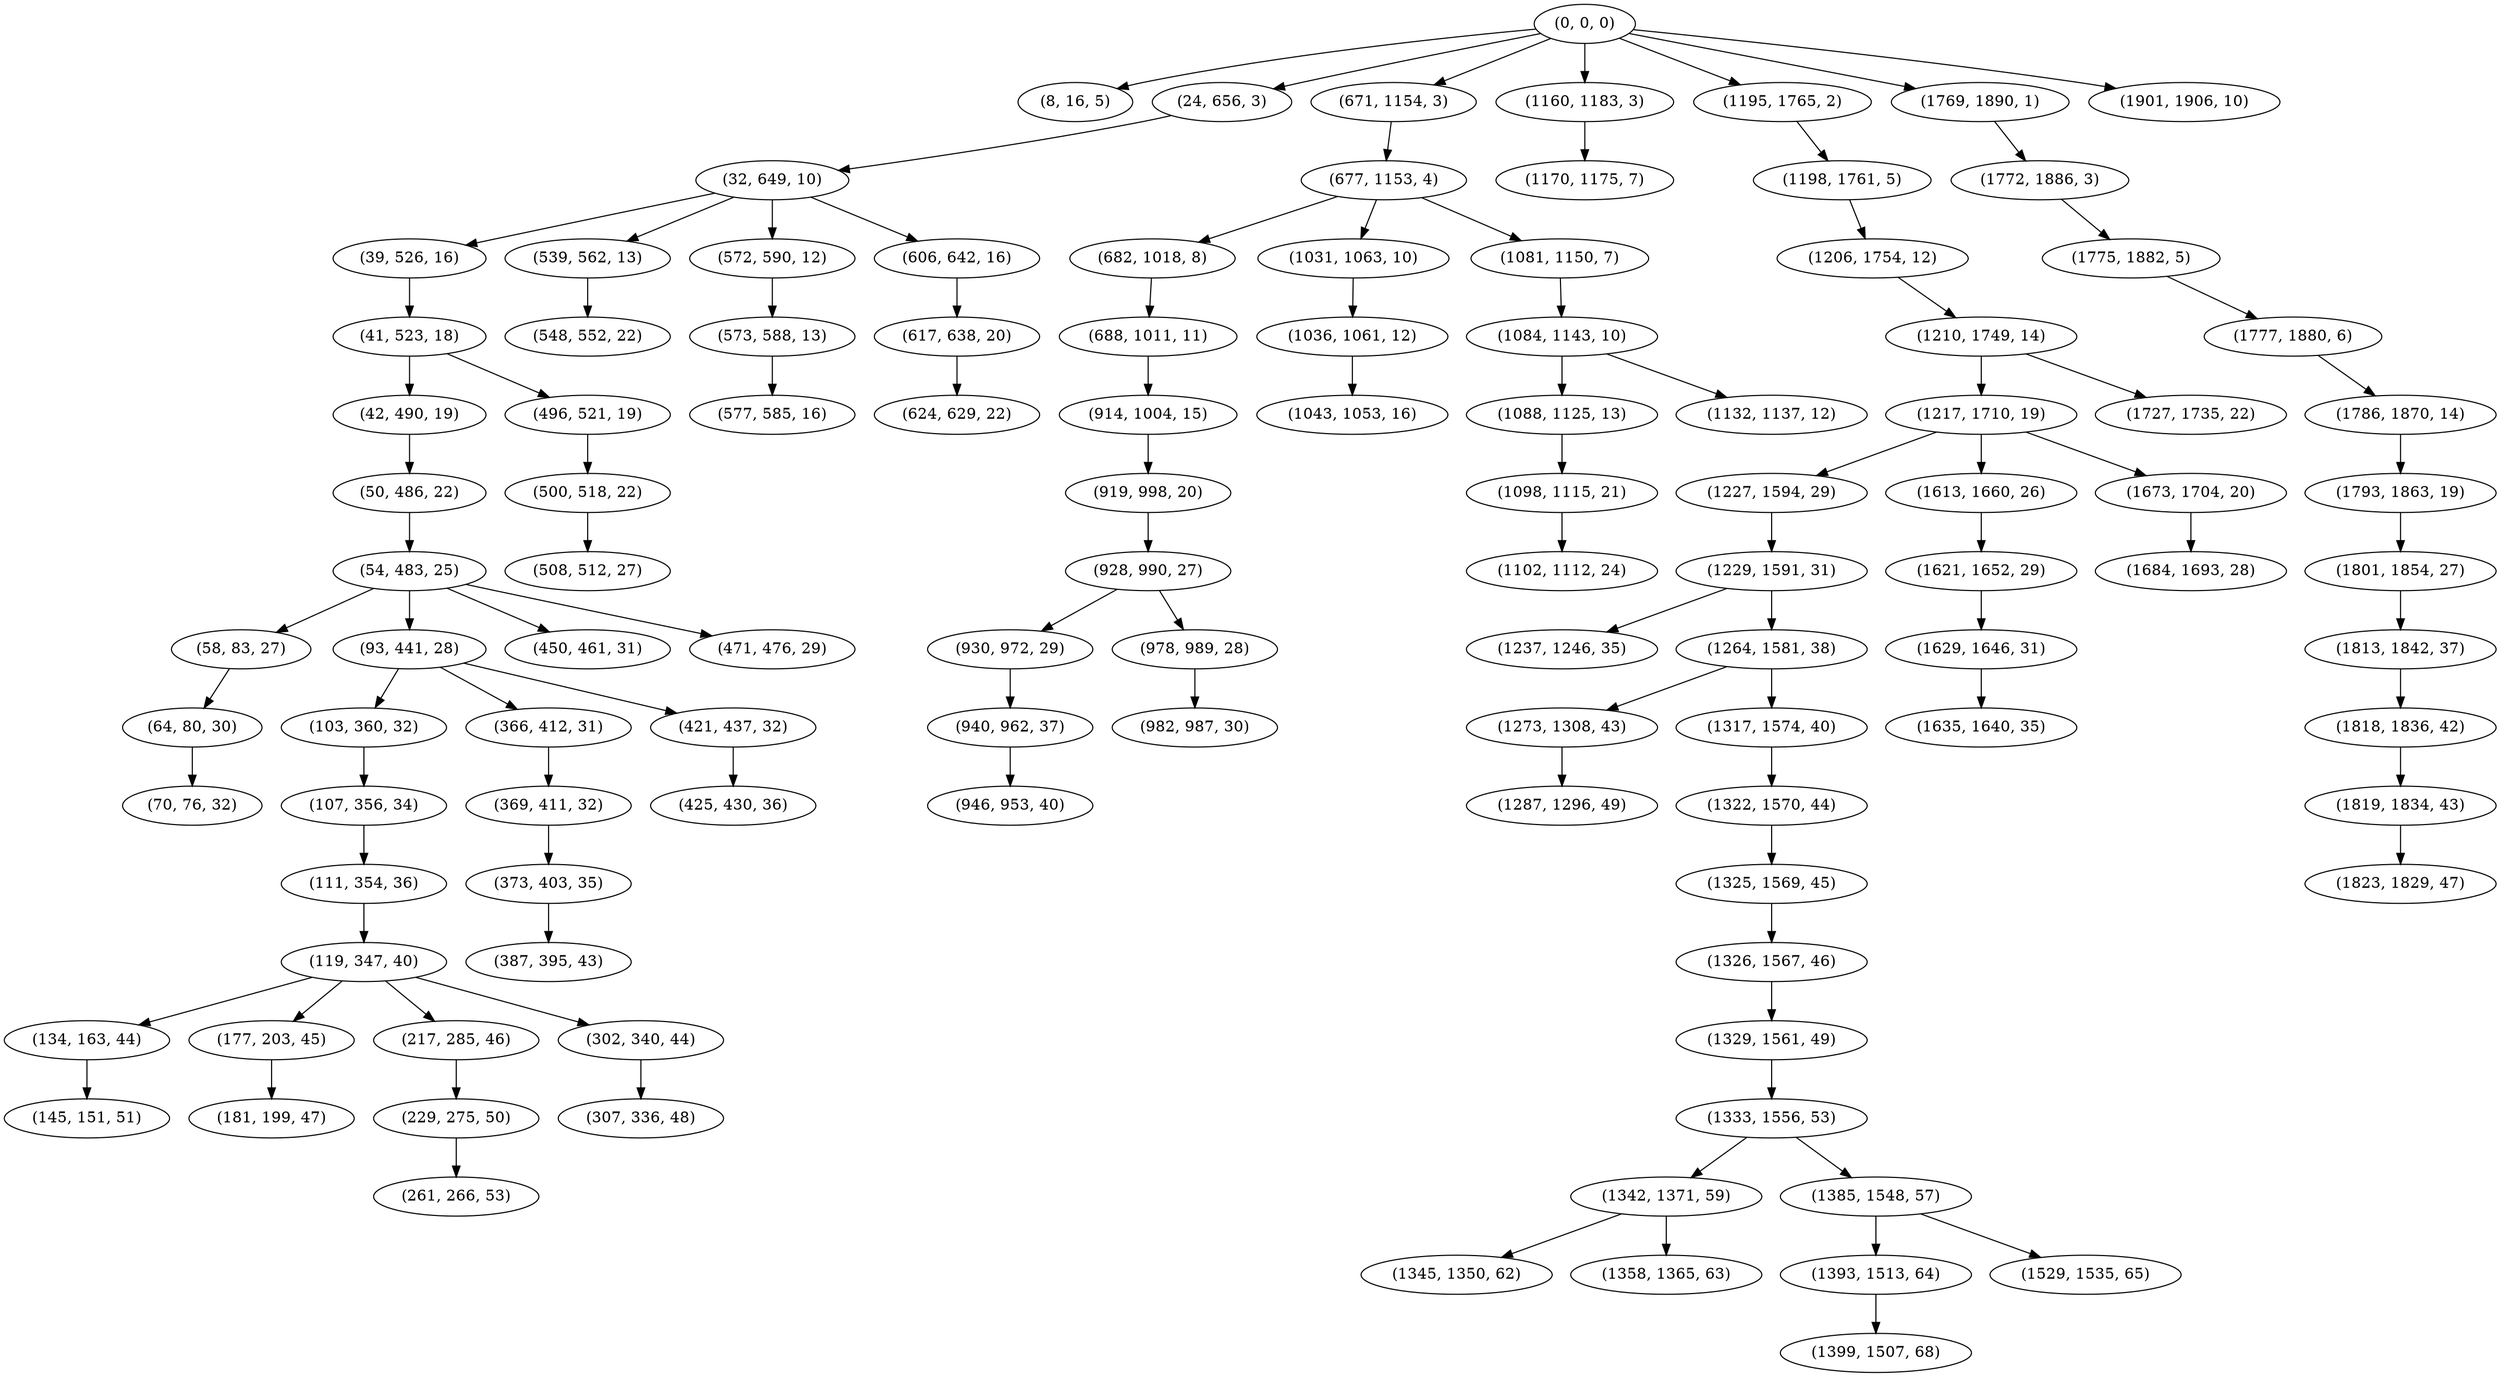 digraph tree {
    "(0, 0, 0)";
    "(8, 16, 5)";
    "(24, 656, 3)";
    "(32, 649, 10)";
    "(39, 526, 16)";
    "(41, 523, 18)";
    "(42, 490, 19)";
    "(50, 486, 22)";
    "(54, 483, 25)";
    "(58, 83, 27)";
    "(64, 80, 30)";
    "(70, 76, 32)";
    "(93, 441, 28)";
    "(103, 360, 32)";
    "(107, 356, 34)";
    "(111, 354, 36)";
    "(119, 347, 40)";
    "(134, 163, 44)";
    "(145, 151, 51)";
    "(177, 203, 45)";
    "(181, 199, 47)";
    "(217, 285, 46)";
    "(229, 275, 50)";
    "(261, 266, 53)";
    "(302, 340, 44)";
    "(307, 336, 48)";
    "(366, 412, 31)";
    "(369, 411, 32)";
    "(373, 403, 35)";
    "(387, 395, 43)";
    "(421, 437, 32)";
    "(425, 430, 36)";
    "(450, 461, 31)";
    "(471, 476, 29)";
    "(496, 521, 19)";
    "(500, 518, 22)";
    "(508, 512, 27)";
    "(539, 562, 13)";
    "(548, 552, 22)";
    "(572, 590, 12)";
    "(573, 588, 13)";
    "(577, 585, 16)";
    "(606, 642, 16)";
    "(617, 638, 20)";
    "(624, 629, 22)";
    "(671, 1154, 3)";
    "(677, 1153, 4)";
    "(682, 1018, 8)";
    "(688, 1011, 11)";
    "(914, 1004, 15)";
    "(919, 998, 20)";
    "(928, 990, 27)";
    "(930, 972, 29)";
    "(940, 962, 37)";
    "(946, 953, 40)";
    "(978, 989, 28)";
    "(982, 987, 30)";
    "(1031, 1063, 10)";
    "(1036, 1061, 12)";
    "(1043, 1053, 16)";
    "(1081, 1150, 7)";
    "(1084, 1143, 10)";
    "(1088, 1125, 13)";
    "(1098, 1115, 21)";
    "(1102, 1112, 24)";
    "(1132, 1137, 12)";
    "(1160, 1183, 3)";
    "(1170, 1175, 7)";
    "(1195, 1765, 2)";
    "(1198, 1761, 5)";
    "(1206, 1754, 12)";
    "(1210, 1749, 14)";
    "(1217, 1710, 19)";
    "(1227, 1594, 29)";
    "(1229, 1591, 31)";
    "(1237, 1246, 35)";
    "(1264, 1581, 38)";
    "(1273, 1308, 43)";
    "(1287, 1296, 49)";
    "(1317, 1574, 40)";
    "(1322, 1570, 44)";
    "(1325, 1569, 45)";
    "(1326, 1567, 46)";
    "(1329, 1561, 49)";
    "(1333, 1556, 53)";
    "(1342, 1371, 59)";
    "(1345, 1350, 62)";
    "(1358, 1365, 63)";
    "(1385, 1548, 57)";
    "(1393, 1513, 64)";
    "(1399, 1507, 68)";
    "(1529, 1535, 65)";
    "(1613, 1660, 26)";
    "(1621, 1652, 29)";
    "(1629, 1646, 31)";
    "(1635, 1640, 35)";
    "(1673, 1704, 20)";
    "(1684, 1693, 28)";
    "(1727, 1735, 22)";
    "(1769, 1890, 1)";
    "(1772, 1886, 3)";
    "(1775, 1882, 5)";
    "(1777, 1880, 6)";
    "(1786, 1870, 14)";
    "(1793, 1863, 19)";
    "(1801, 1854, 27)";
    "(1813, 1842, 37)";
    "(1818, 1836, 42)";
    "(1819, 1834, 43)";
    "(1823, 1829, 47)";
    "(1901, 1906, 10)";
    "(0, 0, 0)" -> "(8, 16, 5)";
    "(0, 0, 0)" -> "(24, 656, 3)";
    "(0, 0, 0)" -> "(671, 1154, 3)";
    "(0, 0, 0)" -> "(1160, 1183, 3)";
    "(0, 0, 0)" -> "(1195, 1765, 2)";
    "(0, 0, 0)" -> "(1769, 1890, 1)";
    "(0, 0, 0)" -> "(1901, 1906, 10)";
    "(24, 656, 3)" -> "(32, 649, 10)";
    "(32, 649, 10)" -> "(39, 526, 16)";
    "(32, 649, 10)" -> "(539, 562, 13)";
    "(32, 649, 10)" -> "(572, 590, 12)";
    "(32, 649, 10)" -> "(606, 642, 16)";
    "(39, 526, 16)" -> "(41, 523, 18)";
    "(41, 523, 18)" -> "(42, 490, 19)";
    "(41, 523, 18)" -> "(496, 521, 19)";
    "(42, 490, 19)" -> "(50, 486, 22)";
    "(50, 486, 22)" -> "(54, 483, 25)";
    "(54, 483, 25)" -> "(58, 83, 27)";
    "(54, 483, 25)" -> "(93, 441, 28)";
    "(54, 483, 25)" -> "(450, 461, 31)";
    "(54, 483, 25)" -> "(471, 476, 29)";
    "(58, 83, 27)" -> "(64, 80, 30)";
    "(64, 80, 30)" -> "(70, 76, 32)";
    "(93, 441, 28)" -> "(103, 360, 32)";
    "(93, 441, 28)" -> "(366, 412, 31)";
    "(93, 441, 28)" -> "(421, 437, 32)";
    "(103, 360, 32)" -> "(107, 356, 34)";
    "(107, 356, 34)" -> "(111, 354, 36)";
    "(111, 354, 36)" -> "(119, 347, 40)";
    "(119, 347, 40)" -> "(134, 163, 44)";
    "(119, 347, 40)" -> "(177, 203, 45)";
    "(119, 347, 40)" -> "(217, 285, 46)";
    "(119, 347, 40)" -> "(302, 340, 44)";
    "(134, 163, 44)" -> "(145, 151, 51)";
    "(177, 203, 45)" -> "(181, 199, 47)";
    "(217, 285, 46)" -> "(229, 275, 50)";
    "(229, 275, 50)" -> "(261, 266, 53)";
    "(302, 340, 44)" -> "(307, 336, 48)";
    "(366, 412, 31)" -> "(369, 411, 32)";
    "(369, 411, 32)" -> "(373, 403, 35)";
    "(373, 403, 35)" -> "(387, 395, 43)";
    "(421, 437, 32)" -> "(425, 430, 36)";
    "(496, 521, 19)" -> "(500, 518, 22)";
    "(500, 518, 22)" -> "(508, 512, 27)";
    "(539, 562, 13)" -> "(548, 552, 22)";
    "(572, 590, 12)" -> "(573, 588, 13)";
    "(573, 588, 13)" -> "(577, 585, 16)";
    "(606, 642, 16)" -> "(617, 638, 20)";
    "(617, 638, 20)" -> "(624, 629, 22)";
    "(671, 1154, 3)" -> "(677, 1153, 4)";
    "(677, 1153, 4)" -> "(682, 1018, 8)";
    "(677, 1153, 4)" -> "(1031, 1063, 10)";
    "(677, 1153, 4)" -> "(1081, 1150, 7)";
    "(682, 1018, 8)" -> "(688, 1011, 11)";
    "(688, 1011, 11)" -> "(914, 1004, 15)";
    "(914, 1004, 15)" -> "(919, 998, 20)";
    "(919, 998, 20)" -> "(928, 990, 27)";
    "(928, 990, 27)" -> "(930, 972, 29)";
    "(928, 990, 27)" -> "(978, 989, 28)";
    "(930, 972, 29)" -> "(940, 962, 37)";
    "(940, 962, 37)" -> "(946, 953, 40)";
    "(978, 989, 28)" -> "(982, 987, 30)";
    "(1031, 1063, 10)" -> "(1036, 1061, 12)";
    "(1036, 1061, 12)" -> "(1043, 1053, 16)";
    "(1081, 1150, 7)" -> "(1084, 1143, 10)";
    "(1084, 1143, 10)" -> "(1088, 1125, 13)";
    "(1084, 1143, 10)" -> "(1132, 1137, 12)";
    "(1088, 1125, 13)" -> "(1098, 1115, 21)";
    "(1098, 1115, 21)" -> "(1102, 1112, 24)";
    "(1160, 1183, 3)" -> "(1170, 1175, 7)";
    "(1195, 1765, 2)" -> "(1198, 1761, 5)";
    "(1198, 1761, 5)" -> "(1206, 1754, 12)";
    "(1206, 1754, 12)" -> "(1210, 1749, 14)";
    "(1210, 1749, 14)" -> "(1217, 1710, 19)";
    "(1210, 1749, 14)" -> "(1727, 1735, 22)";
    "(1217, 1710, 19)" -> "(1227, 1594, 29)";
    "(1217, 1710, 19)" -> "(1613, 1660, 26)";
    "(1217, 1710, 19)" -> "(1673, 1704, 20)";
    "(1227, 1594, 29)" -> "(1229, 1591, 31)";
    "(1229, 1591, 31)" -> "(1237, 1246, 35)";
    "(1229, 1591, 31)" -> "(1264, 1581, 38)";
    "(1264, 1581, 38)" -> "(1273, 1308, 43)";
    "(1264, 1581, 38)" -> "(1317, 1574, 40)";
    "(1273, 1308, 43)" -> "(1287, 1296, 49)";
    "(1317, 1574, 40)" -> "(1322, 1570, 44)";
    "(1322, 1570, 44)" -> "(1325, 1569, 45)";
    "(1325, 1569, 45)" -> "(1326, 1567, 46)";
    "(1326, 1567, 46)" -> "(1329, 1561, 49)";
    "(1329, 1561, 49)" -> "(1333, 1556, 53)";
    "(1333, 1556, 53)" -> "(1342, 1371, 59)";
    "(1333, 1556, 53)" -> "(1385, 1548, 57)";
    "(1342, 1371, 59)" -> "(1345, 1350, 62)";
    "(1342, 1371, 59)" -> "(1358, 1365, 63)";
    "(1385, 1548, 57)" -> "(1393, 1513, 64)";
    "(1385, 1548, 57)" -> "(1529, 1535, 65)";
    "(1393, 1513, 64)" -> "(1399, 1507, 68)";
    "(1613, 1660, 26)" -> "(1621, 1652, 29)";
    "(1621, 1652, 29)" -> "(1629, 1646, 31)";
    "(1629, 1646, 31)" -> "(1635, 1640, 35)";
    "(1673, 1704, 20)" -> "(1684, 1693, 28)";
    "(1769, 1890, 1)" -> "(1772, 1886, 3)";
    "(1772, 1886, 3)" -> "(1775, 1882, 5)";
    "(1775, 1882, 5)" -> "(1777, 1880, 6)";
    "(1777, 1880, 6)" -> "(1786, 1870, 14)";
    "(1786, 1870, 14)" -> "(1793, 1863, 19)";
    "(1793, 1863, 19)" -> "(1801, 1854, 27)";
    "(1801, 1854, 27)" -> "(1813, 1842, 37)";
    "(1813, 1842, 37)" -> "(1818, 1836, 42)";
    "(1818, 1836, 42)" -> "(1819, 1834, 43)";
    "(1819, 1834, 43)" -> "(1823, 1829, 47)";
}
